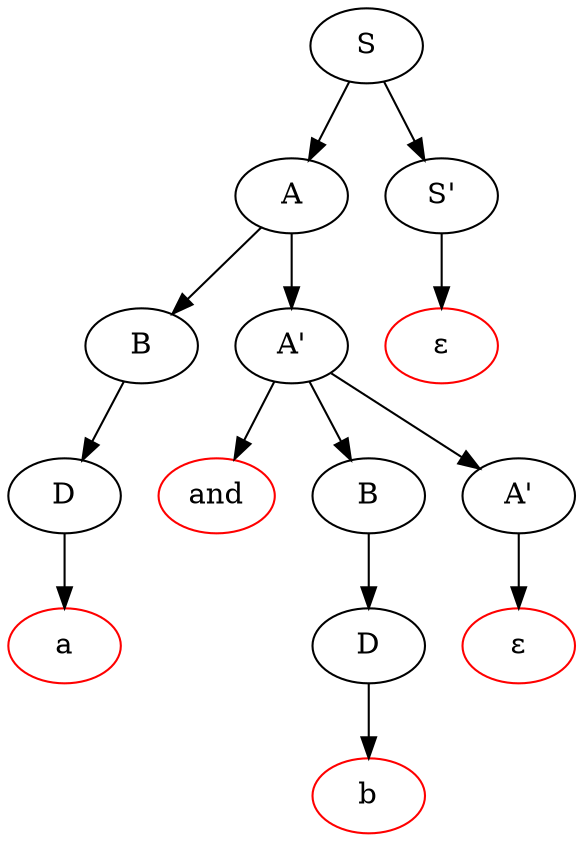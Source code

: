digraph Tree {
0 [label="S"];
1 [label="A"];
2 [label="B"];
3 [label="D"];
4 [label="a", color=red];
3 -> {4};
2 -> {3};
5 [label="A'"];
6 [label="and", color=red];
7 [label="B"];
8 [label="D"];
9 [label="b", color=red];
8 -> {9};
7 -> {8};
10 [label="A'"];
11 [label="ε", color=red];
10 -> {11};
5 -> {6,7,10};
1 -> {2,5};
12 [label="S'"];
13 [label="ε", color=red];
12 -> {13};
0 -> {1,12};
}
